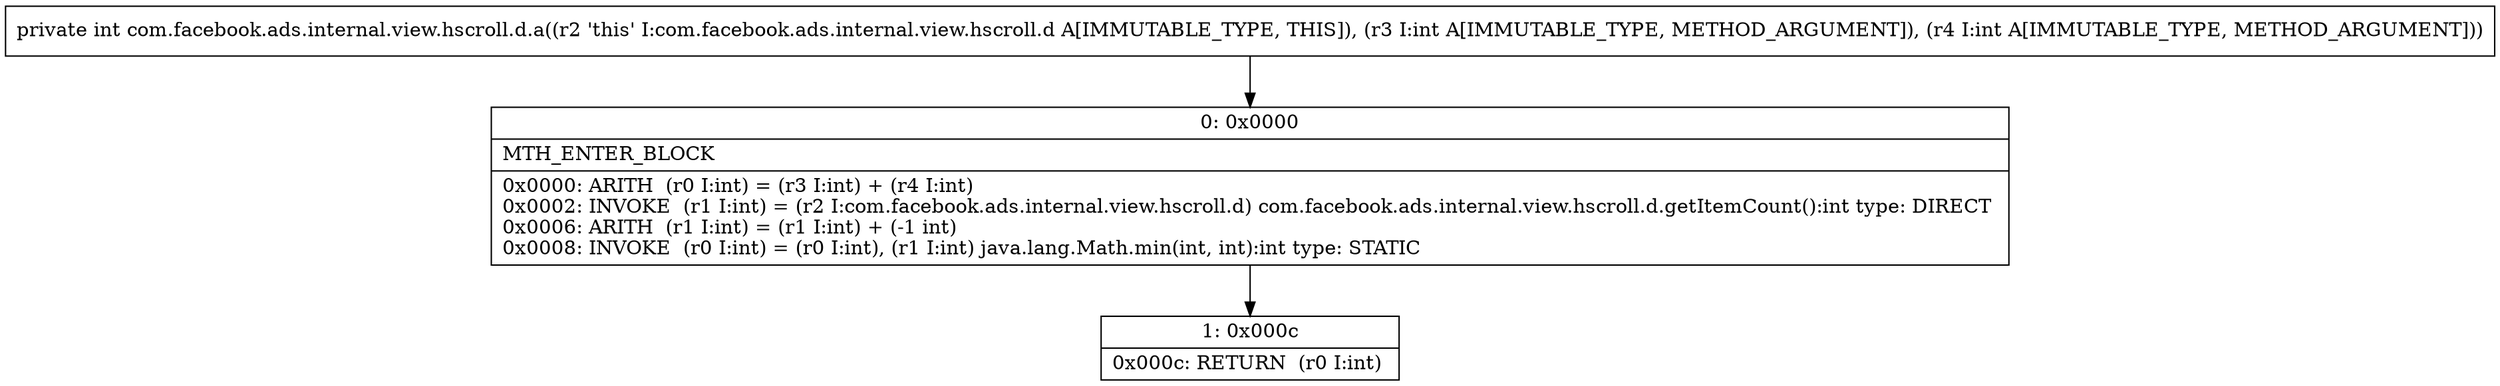digraph "CFG forcom.facebook.ads.internal.view.hscroll.d.a(II)I" {
Node_0 [shape=record,label="{0\:\ 0x0000|MTH_ENTER_BLOCK\l|0x0000: ARITH  (r0 I:int) = (r3 I:int) + (r4 I:int) \l0x0002: INVOKE  (r1 I:int) = (r2 I:com.facebook.ads.internal.view.hscroll.d) com.facebook.ads.internal.view.hscroll.d.getItemCount():int type: DIRECT \l0x0006: ARITH  (r1 I:int) = (r1 I:int) + (\-1 int) \l0x0008: INVOKE  (r0 I:int) = (r0 I:int), (r1 I:int) java.lang.Math.min(int, int):int type: STATIC \l}"];
Node_1 [shape=record,label="{1\:\ 0x000c|0x000c: RETURN  (r0 I:int) \l}"];
MethodNode[shape=record,label="{private int com.facebook.ads.internal.view.hscroll.d.a((r2 'this' I:com.facebook.ads.internal.view.hscroll.d A[IMMUTABLE_TYPE, THIS]), (r3 I:int A[IMMUTABLE_TYPE, METHOD_ARGUMENT]), (r4 I:int A[IMMUTABLE_TYPE, METHOD_ARGUMENT])) }"];
MethodNode -> Node_0;
Node_0 -> Node_1;
}

